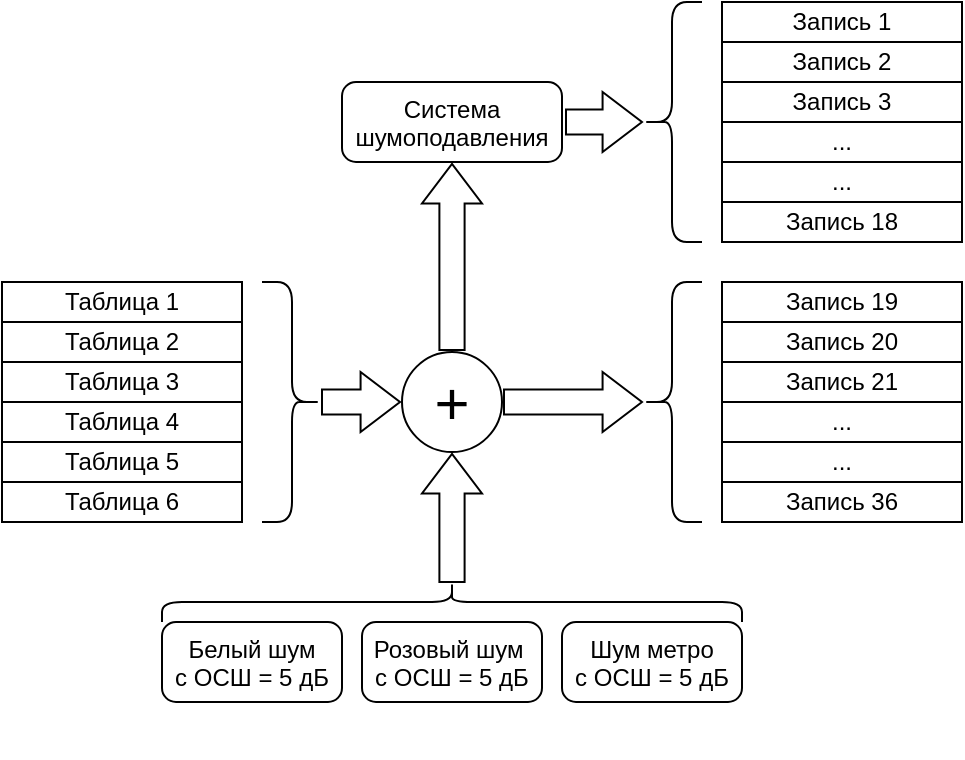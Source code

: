<mxfile version="18.0.4" type="device"><diagram id="rnAuBCF2DFdnZm4wyrby" name="Page-1"><mxGraphModel dx="982" dy="530" grid="1" gridSize="10" guides="1" tooltips="1" connect="1" arrows="1" fold="1" page="1" pageScale="1" pageWidth="827" pageHeight="1169" math="0" shadow="0"><root><mxCell id="0"/><mxCell id="1" parent="0"/><mxCell id="FlFpmL4ZPs5sf9MwIsav-1" value="Таблица 1" style="rounded=0;whiteSpace=wrap;html=1;fillColor=none;" vertex="1" parent="1"><mxGeometry x="40" y="210" width="120" height="20" as="geometry"/></mxCell><mxCell id="FlFpmL4ZPs5sf9MwIsav-2" value="Таблица 2" style="rounded=0;whiteSpace=wrap;html=1;fillColor=none;" vertex="1" parent="1"><mxGeometry x="40" y="230" width="120" height="20" as="geometry"/></mxCell><mxCell id="FlFpmL4ZPs5sf9MwIsav-3" value="Таблица 3" style="rounded=0;whiteSpace=wrap;html=1;fillColor=none;" vertex="1" parent="1"><mxGeometry x="40" y="250" width="120" height="20" as="geometry"/></mxCell><mxCell id="FlFpmL4ZPs5sf9MwIsav-4" value="Таблица 4" style="rounded=0;whiteSpace=wrap;html=1;fillColor=none;" vertex="1" parent="1"><mxGeometry x="40" y="270" width="120" height="20" as="geometry"/></mxCell><mxCell id="FlFpmL4ZPs5sf9MwIsav-5" value="Таблица 5" style="rounded=0;whiteSpace=wrap;html=1;fillColor=none;" vertex="1" parent="1"><mxGeometry x="40" y="290" width="120" height="20" as="geometry"/></mxCell><mxCell id="FlFpmL4ZPs5sf9MwIsav-6" value="Таблица 6" style="rounded=0;whiteSpace=wrap;html=1;fillColor=none;" vertex="1" parent="1"><mxGeometry x="40" y="310" width="120" height="20" as="geometry"/></mxCell><mxCell id="FlFpmL4ZPs5sf9MwIsav-8" value="" style="shape=curlyBracket;whiteSpace=wrap;html=1;rounded=1;flipH=1;" vertex="1" parent="1"><mxGeometry x="170" y="210" width="30" height="120" as="geometry"/></mxCell><mxCell id="FlFpmL4ZPs5sf9MwIsav-10" value="" style="html=1;shadow=0;dashed=0;align=center;verticalAlign=middle;shape=mxgraph.arrows2.arrow;dy=0.58;dx=19.71;notch=0;" vertex="1" parent="1"><mxGeometry x="200" y="255" width="39" height="30" as="geometry"/></mxCell><mxCell id="FlFpmL4ZPs5sf9MwIsav-12" value="&lt;font style=&quot;font-size: 30px;&quot;&gt;+&lt;/font&gt;" style="strokeWidth=1;html=1;shape=mxgraph.flowchart.start_2;whiteSpace=wrap;" vertex="1" parent="1"><mxGeometry x="240" y="245" width="50" height="50" as="geometry"/></mxCell><mxCell id="FlFpmL4ZPs5sf9MwIsav-13" value="&lt;p&gt;&lt;br&gt;&lt;/p&gt;" style="rounded=1;whiteSpace=wrap;html=1;absoluteArcSize=1;arcSize=14;strokeWidth=1;fontSize=30;" vertex="1" parent="1"><mxGeometry x="120" y="380" width="90" height="40" as="geometry"/></mxCell><mxCell id="FlFpmL4ZPs5sf9MwIsav-14" value="&lt;div style=&quot;&quot;&gt;Белый шум&lt;/div&gt;&lt;div style=&quot;&quot;&gt;с ОСШ = 5 дБ&lt;/div&gt;" style="text;whiteSpace=wrap;html=1;fontSize=12;align=center;" vertex="1" parent="1"><mxGeometry x="120" y="380" width="90" height="40" as="geometry"/></mxCell><mxCell id="FlFpmL4ZPs5sf9MwIsav-15" value="&lt;p&gt;&lt;br&gt;&lt;/p&gt;" style="rounded=1;whiteSpace=wrap;html=1;absoluteArcSize=1;arcSize=14;strokeWidth=1;fontSize=30;" vertex="1" parent="1"><mxGeometry x="220" y="380" width="90" height="40" as="geometry"/></mxCell><mxCell id="FlFpmL4ZPs5sf9MwIsav-16" value="&lt;div style=&quot;&quot;&gt;Розовый шум&amp;nbsp;&lt;/div&gt;&lt;div style=&quot;&quot;&gt;с ОСШ = 5 дБ&lt;/div&gt;" style="text;whiteSpace=wrap;html=1;fontSize=12;align=center;" vertex="1" parent="1"><mxGeometry x="220" y="380" width="90" height="40" as="geometry"/></mxCell><mxCell id="FlFpmL4ZPs5sf9MwIsav-17" value="&lt;p&gt;&lt;br&gt;&lt;/p&gt;" style="rounded=1;whiteSpace=wrap;html=1;absoluteArcSize=1;arcSize=14;strokeWidth=1;fontSize=30;" vertex="1" parent="1"><mxGeometry x="320" y="380" width="90" height="40" as="geometry"/></mxCell><mxCell id="FlFpmL4ZPs5sf9MwIsav-18" value="&lt;div style=&quot;&quot;&gt;Шум метро&lt;/div&gt;&lt;div style=&quot;&quot;&gt;с ОСШ = 5 дБ&lt;/div&gt;" style="text;whiteSpace=wrap;html=1;fontSize=12;align=center;" vertex="1" parent="1"><mxGeometry x="320" y="380" width="90" height="40" as="geometry"/></mxCell><mxCell id="FlFpmL4ZPs5sf9MwIsav-19" value="" style="shape=curlyBracket;whiteSpace=wrap;html=1;rounded=1;flipH=1;fontSize=12;strokeWidth=1;direction=south;" vertex="1" parent="1"><mxGeometry x="120" y="360" width="290" height="20" as="geometry"/></mxCell><mxCell id="FlFpmL4ZPs5sf9MwIsav-22" value="" style="html=1;shadow=0;dashed=0;align=center;verticalAlign=middle;shape=mxgraph.arrows2.arrow;dy=0.58;dx=19.71;notch=0;direction=north;" vertex="1" parent="1"><mxGeometry x="250" y="296" width="30" height="64" as="geometry"/></mxCell><mxCell id="FlFpmL4ZPs5sf9MwIsav-23" value="" style="html=1;shadow=0;dashed=0;align=center;verticalAlign=middle;shape=mxgraph.arrows2.arrow;dy=0.58;dx=19.71;notch=0;" vertex="1" parent="1"><mxGeometry x="291" y="255" width="69" height="30" as="geometry"/></mxCell><mxCell id="FlFpmL4ZPs5sf9MwIsav-24" value="" style="shape=curlyBracket;whiteSpace=wrap;html=1;rounded=1;fontSize=12;strokeWidth=1;" vertex="1" parent="1"><mxGeometry x="360" y="70" width="30" height="120" as="geometry"/></mxCell><mxCell id="FlFpmL4ZPs5sf9MwIsav-25" value="Запись 1" style="rounded=0;whiteSpace=wrap;html=1;fillColor=none;" vertex="1" parent="1"><mxGeometry x="400" y="70" width="120" height="20" as="geometry"/></mxCell><mxCell id="FlFpmL4ZPs5sf9MwIsav-26" value="Запись 2" style="rounded=0;whiteSpace=wrap;html=1;fillColor=none;" vertex="1" parent="1"><mxGeometry x="400" y="90" width="120" height="20" as="geometry"/></mxCell><mxCell id="FlFpmL4ZPs5sf9MwIsav-27" value="Запись 3" style="rounded=0;whiteSpace=wrap;html=1;fillColor=none;" vertex="1" parent="1"><mxGeometry x="400" y="110" width="120" height="20" as="geometry"/></mxCell><mxCell id="FlFpmL4ZPs5sf9MwIsav-28" value="..." style="rounded=0;whiteSpace=wrap;html=1;fillColor=none;" vertex="1" parent="1"><mxGeometry x="400" y="130" width="120" height="20" as="geometry"/></mxCell><mxCell id="FlFpmL4ZPs5sf9MwIsav-29" value="..." style="rounded=0;whiteSpace=wrap;html=1;fillColor=none;" vertex="1" parent="1"><mxGeometry x="400" y="150" width="120" height="20" as="geometry"/></mxCell><mxCell id="FlFpmL4ZPs5sf9MwIsav-30" value="Запись 18" style="rounded=0;whiteSpace=wrap;html=1;fillColor=none;" vertex="1" parent="1"><mxGeometry x="400" y="170" width="120" height="20" as="geometry"/></mxCell><mxCell id="FlFpmL4ZPs5sf9MwIsav-32" value="" style="shape=curlyBracket;whiteSpace=wrap;html=1;rounded=1;fontSize=12;strokeWidth=1;" vertex="1" parent="1"><mxGeometry x="360" y="210" width="30" height="120" as="geometry"/></mxCell><mxCell id="FlFpmL4ZPs5sf9MwIsav-33" value="Запись 19" style="rounded=0;whiteSpace=wrap;html=1;fillColor=none;" vertex="1" parent="1"><mxGeometry x="400" y="210" width="120" height="20" as="geometry"/></mxCell><mxCell id="FlFpmL4ZPs5sf9MwIsav-34" value="Запись 20" style="rounded=0;whiteSpace=wrap;html=1;fillColor=none;" vertex="1" parent="1"><mxGeometry x="400" y="230" width="120" height="20" as="geometry"/></mxCell><mxCell id="FlFpmL4ZPs5sf9MwIsav-35" value="Запись 21" style="rounded=0;whiteSpace=wrap;html=1;fillColor=none;" vertex="1" parent="1"><mxGeometry x="400" y="250" width="120" height="20" as="geometry"/></mxCell><mxCell id="FlFpmL4ZPs5sf9MwIsav-36" value="..." style="rounded=0;whiteSpace=wrap;html=1;fillColor=none;" vertex="1" parent="1"><mxGeometry x="400" y="270" width="120" height="20" as="geometry"/></mxCell><mxCell id="FlFpmL4ZPs5sf9MwIsav-37" value="..." style="rounded=0;whiteSpace=wrap;html=1;fillColor=none;" vertex="1" parent="1"><mxGeometry x="400" y="290" width="120" height="20" as="geometry"/></mxCell><mxCell id="FlFpmL4ZPs5sf9MwIsav-38" value="Запись 36" style="rounded=0;whiteSpace=wrap;html=1;fillColor=none;" vertex="1" parent="1"><mxGeometry x="400" y="310" width="120" height="20" as="geometry"/></mxCell><mxCell id="FlFpmL4ZPs5sf9MwIsav-39" value="" style="html=1;shadow=0;dashed=0;align=center;verticalAlign=middle;shape=mxgraph.arrows2.arrow;dy=0.58;dx=19.71;notch=0;direction=north;" vertex="1" parent="1"><mxGeometry x="250" y="151" width="30" height="93" as="geometry"/></mxCell><mxCell id="FlFpmL4ZPs5sf9MwIsav-42" value="&lt;p&gt;&lt;br&gt;&lt;/p&gt;" style="rounded=1;whiteSpace=wrap;html=1;absoluteArcSize=1;arcSize=14;strokeWidth=1;fontSize=30;" vertex="1" parent="1"><mxGeometry x="210" y="110" width="110" height="40" as="geometry"/></mxCell><mxCell id="FlFpmL4ZPs5sf9MwIsav-43" value="&lt;div style=&quot;&quot;&gt;Система шумоподавления&lt;/div&gt;" style="text;whiteSpace=wrap;html=1;fontSize=12;align=center;" vertex="1" parent="1"><mxGeometry x="210" y="110" width="110" height="40" as="geometry"/></mxCell><mxCell id="FlFpmL4ZPs5sf9MwIsav-44" value="" style="html=1;shadow=0;dashed=0;align=center;verticalAlign=middle;shape=mxgraph.arrows2.arrow;dy=0.58;dx=19.71;notch=0;" vertex="1" parent="1"><mxGeometry x="322" y="115" width="38" height="30" as="geometry"/></mxCell></root></mxGraphModel></diagram></mxfile>